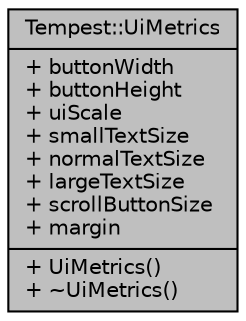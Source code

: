 digraph "Tempest::UiMetrics"
{
  edge [fontname="Helvetica",fontsize="10",labelfontname="Helvetica",labelfontsize="10"];
  node [fontname="Helvetica",fontsize="10",shape=record];
  Node1 [label="{Tempest::UiMetrics\n|+ buttonWidth\l+ buttonHeight\l+ uiScale\l+ smallTextSize\l+ normalTextSize\l+ largeTextSize\l+ scrollButtonSize\l+ margin\l|+ UiMetrics()\l+ ~UiMetrics()\l}",height=0.2,width=0.4,color="black", fillcolor="grey75", style="filled", fontcolor="black"];
}
